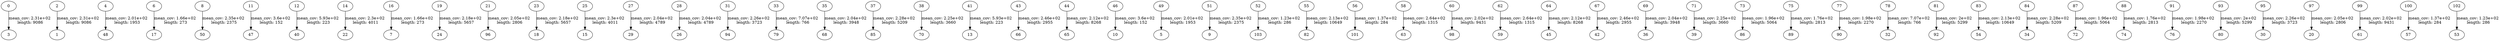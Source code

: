 strict digraph "" {
	0 -> 3	 [label="mean_cov: 2.31e+02
 length: 9086",
		length=9086,
		mean_cov=230.67389390270745];
	2 -> 1	 [label="mean_cov: 2.31e+02
 length: 9086",
		length=9086,
		mean_cov=230.67389390270745];
	4 -> 48	 [label="mean_cov: 2.01e+02
 length: 1953",
		length=1953,
		mean_cov=201.0916538658474];
	6 -> 17	 [label="mean_cov: 1.66e+02
 length: 273",
		length=273,
		mean_cov=166.4102564102564];
	8 -> 50	 [label="mean_cov: 2.35e+02
 length: 2375",
		length=2375,
		mean_cov=234.51242105263157];
	11 -> 47	 [label="mean_cov: 3.6e+02
 length: 152",
		length=152,
		mean_cov=359.63157894736844];
	12 -> 40	 [label="mean_cov: 5.93e+02
 length: 223",
		length=223,
		mean_cov=593.0538116591928];
	14 -> 22	 [label="mean_cov: 2.3e+02
 length: 4011",
		length=4011,
		mean_cov=229.99227125405136];
	16 -> 7	 [label="mean_cov: 1.66e+02
 length: 273",
		length=273,
		mean_cov=166.4102564102564];
	19 -> 24	 [label="mean_cov: 2.18e+02
 length: 5657",
		length=5657,
		mean_cov=217.72441223263215];
	21 -> 96	 [label="mean_cov: 2.05e+02
 length: 2806",
		length=2806,
		mean_cov=205.09942979330006];
	23 -> 18	 [label="mean_cov: 2.18e+02
 length: 5657",
		length=5657,
		mean_cov=217.72441223263215];
	25 -> 15	 [label="mean_cov: 2.3e+02
 length: 4011",
		length=4011,
		mean_cov=229.99227125405136];
	27 -> 29	 [label="mean_cov: 2.04e+02
 length: 4789",
		length=4789,
		mean_cov=204.03549801628733];
	28 -> 26	 [label="mean_cov: 2.04e+02
 length: 4789",
		length=4789,
		mean_cov=204.03549801628733];
	31 -> 94	 [label="mean_cov: 2.26e+02
 length: 3723",
		length=3723,
		mean_cov=226.01799623959172];
	33 -> 79	 [label="mean_cov: 7.07e+02
 length: 766",
		length=766,
		mean_cov=707.4164490861618];
	35 -> 68	 [label="mean_cov: 2.04e+02
 length: 3948",
		length=3948,
		mean_cov=204.11322188449847];
	37 -> 85	 [label="mean_cov: 2.28e+02
 length: 5209",
		length=5209,
		mean_cov=227.5582645421386];
	38 -> 70	 [label="mean_cov: 2.25e+02
 length: 3660",
		length=3660,
		mean_cov=224.6568306010929];
	41 -> 13	 [label="mean_cov: 5.93e+02
 length: 223",
		length=223,
		mean_cov=593.0538116591928];
	43 -> 66	 [label="mean_cov: 2.46e+02
 length: 2955",
		length=2955,
		mean_cov=246.1560067681895];
	44 -> 65	 [label="mean_cov: 2.12e+02
 length: 8268",
		length=8268,
		mean_cov=212.05128205128204];
	46 -> 10	 [label="mean_cov: 3.6e+02
 length: 152",
		length=152,
		mean_cov=359.63157894736844];
	49 -> 5	 [label="mean_cov: 2.01e+02
 length: 1953",
		length=1953,
		mean_cov=201.0916538658474];
	51 -> 9	 [label="mean_cov: 2.35e+02
 length: 2375",
		length=2375,
		mean_cov=234.51242105263157];
	52 -> 103	 [label="mean_cov: 1.23e+02
 length: 286",
		length=286,
		mean_cov=123.48251748251748];
	55 -> 82	 [label="mean_cov: 2.13e+02
 length: 10649",
		length=10649,
		mean_cov=212.88928537890882];
	56 -> 101	 [label="mean_cov: 1.37e+02
 length: 284",
		length=284,
		mean_cov=137.39084507042253];
	58 -> 63	 [label="mean_cov: 2.64e+02
 length: 1315",
		length=1315,
		mean_cov=263.81825095057036];
	60 -> 98	 [label="mean_cov: 2.02e+02
 length: 9431",
		length=9431,
		mean_cov=201.95546601632913];
	62 -> 59	 [label="mean_cov: 2.64e+02
 length: 1315",
		length=1315,
		mean_cov=263.81825095057036];
	64 -> 45	 [label="mean_cov: 2.12e+02
 length: 8268",
		length=8268,
		mean_cov=212.05128205128204];
	67 -> 42	 [label="mean_cov: 2.46e+02
 length: 2955",
		length=2955,
		mean_cov=246.1560067681895];
	69 -> 36	 [label="mean_cov: 2.04e+02
 length: 3948",
		length=3948,
		mean_cov=204.11322188449847];
	71 -> 39	 [label="mean_cov: 2.25e+02
 length: 3660",
		length=3660,
		mean_cov=224.6568306010929];
	73 -> 86	 [label="mean_cov: 1.96e+02
 length: 5064",
		length=5064,
		mean_cov=196.2253159557662];
	75 -> 89	 [label="mean_cov: 1.76e+02
 length: 2813",
		length=2813,
		mean_cov=175.90152861713474];
	77 -> 90	 [label="mean_cov: 1.98e+02
 length: 2270",
		length=2270,
		mean_cov=197.57488986784142];
	78 -> 32	 [label="mean_cov: 7.07e+02
 length: 766",
		length=766,
		mean_cov=707.4164490861618];
	81 -> 92	 [label="mean_cov: 2e+02
 length: 5299",
		length=5299,
		mean_cov=200.27533496886204];
	83 -> 54	 [label="mean_cov: 2.13e+02
 length: 10649",
		length=10649,
		mean_cov=212.88928537890882];
	84 -> 34	 [label="mean_cov: 2.28e+02
 length: 5209",
		length=5209,
		mean_cov=227.5582645421386];
	87 -> 72	 [label="mean_cov: 1.96e+02
 length: 5064",
		length=5064,
		mean_cov=196.2253159557662];
	88 -> 74	 [label="mean_cov: 1.76e+02
 length: 2813",
		length=2813,
		mean_cov=175.90152861713474];
	91 -> 76	 [label="mean_cov: 1.98e+02
 length: 2270",
		length=2270,
		mean_cov=197.57488986784142];
	93 -> 80	 [label="mean_cov: 2e+02
 length: 5299",
		length=5299,
		mean_cov=200.27533496886204];
	95 -> 30	 [label="mean_cov: 2.26e+02
 length: 3723",
		length=3723,
		mean_cov=226.01799623959172];
	97 -> 20	 [label="mean_cov: 2.05e+02
 length: 2806",
		length=2806,
		mean_cov=205.09942979330006];
	99 -> 61	 [label="mean_cov: 2.02e+02
 length: 9431",
		length=9431,
		mean_cov=201.95546601632913];
	100 -> 57	 [label="mean_cov: 1.37e+02
 length: 284",
		length=284,
		mean_cov=137.39084507042253];
	102 -> 53	 [label="mean_cov: 1.23e+02
 length: 286",
		length=286,
		mean_cov=123.48251748251748];
}

